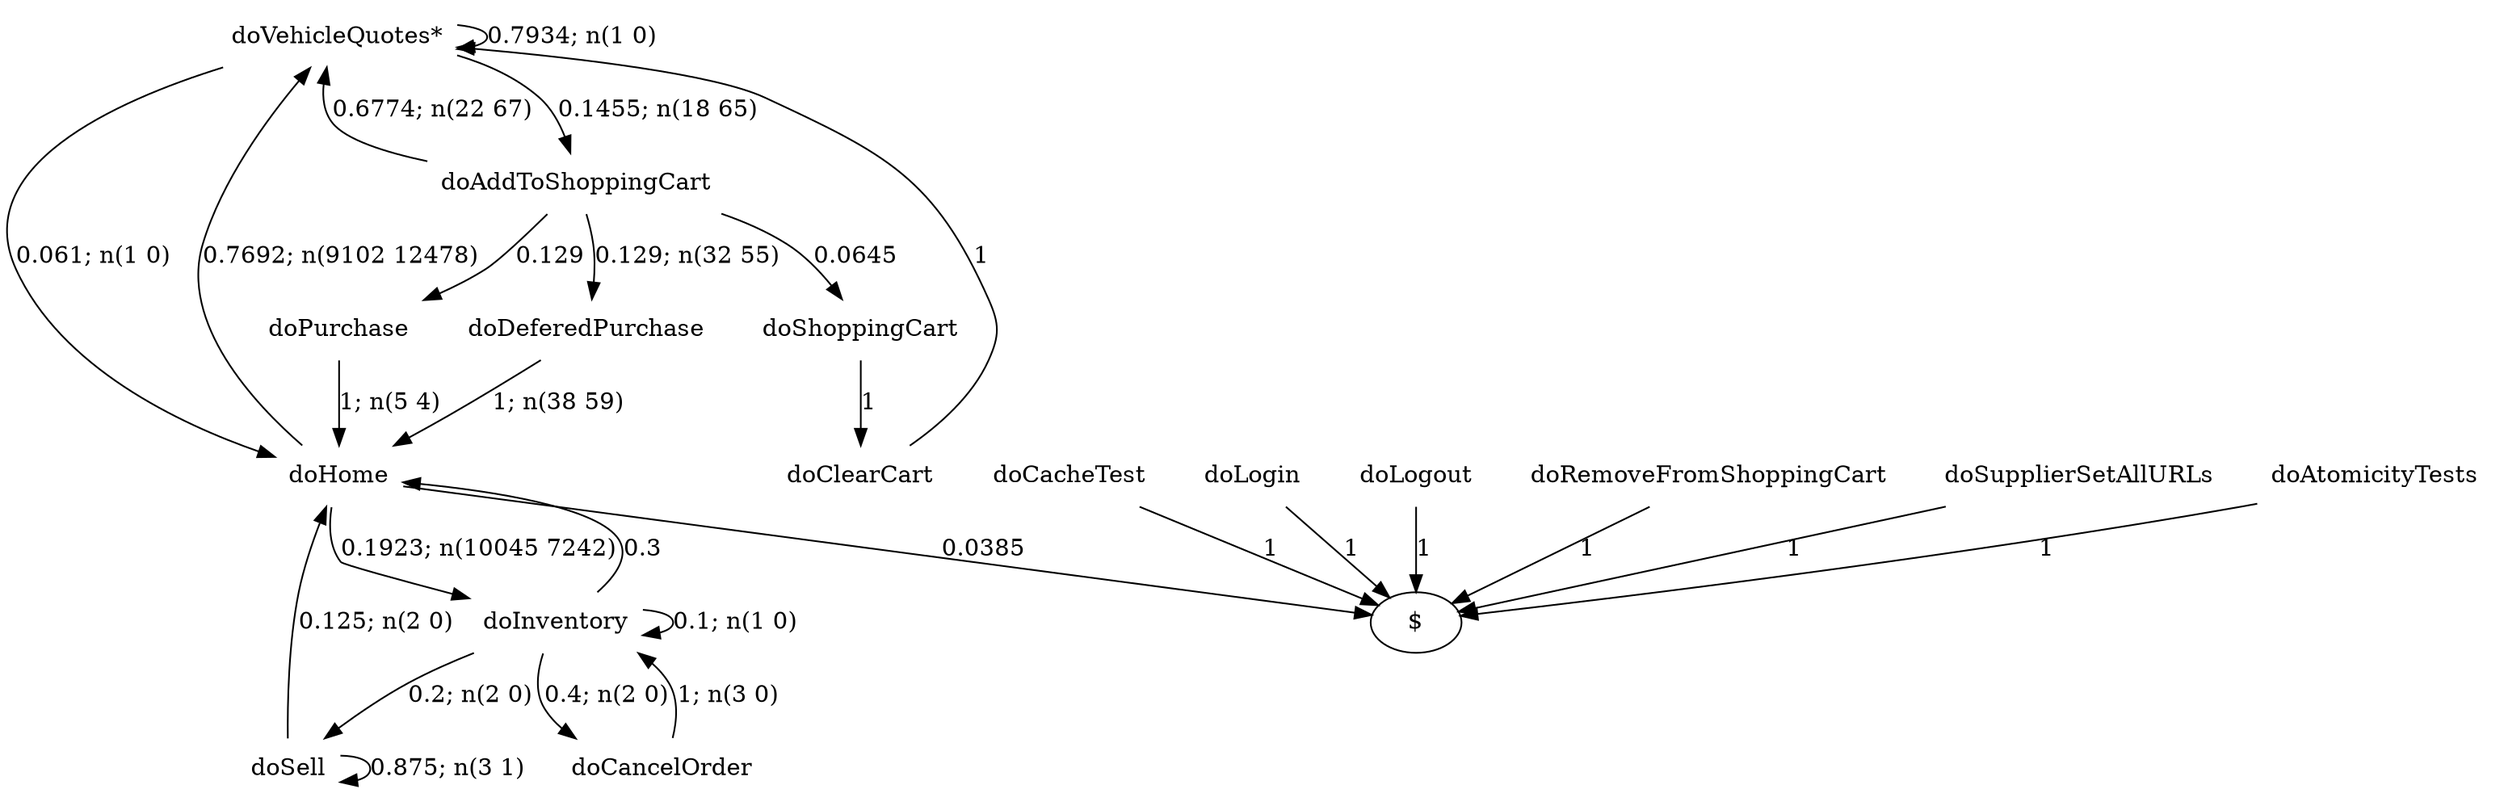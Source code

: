 digraph G {"doVehicleQuotes*" [label="doVehicleQuotes*",shape=none];"doSupplierSetAllURLs" [label="doSupplierSetAllURLs",shape=none];"doAtomicityTests" [label="doAtomicityTests",shape=none];"doCacheTest" [label="doCacheTest",shape=none];"doLogin" [label="doLogin",shape=none];"doAddToShoppingCart" [label="doAddToShoppingCart",shape=none];"doDeferedPurchase" [label="doDeferedPurchase",shape=none];"doHome" [label="doHome",shape=none];"doShoppingCart" [label="doShoppingCart",shape=none];"doClearCart" [label="doClearCart",shape=none];"doPurchase" [label="doPurchase",shape=none];"doInventory" [label="doInventory",shape=none];"doSell" [label="doSell",shape=none];"doLogout" [label="doLogout",shape=none];"doCancelOrder" [label="doCancelOrder",shape=none];"doRemoveFromShoppingCart" [label="doRemoveFromShoppingCart",shape=none];"doVehicleQuotes*"->"doVehicleQuotes*" [style=solid,label="0.7934; n(1 0)"];"doVehicleQuotes*"->"doAddToShoppingCart" [style=solid,label="0.1455; n(18 65)"];"doVehicleQuotes*"->"doHome" [style=solid,label="0.061; n(1 0)"];"doSupplierSetAllURLs"->"$" [style=solid,label="1"];"doAtomicityTests"->"$" [style=solid,label="1"];"doCacheTest"->"$" [style=solid,label="1"];"doLogin"->"$" [style=solid,label="1"];"doAddToShoppingCart"->"doVehicleQuotes*" [style=solid,label="0.6774; n(22 67)"];"doAddToShoppingCart"->"doDeferedPurchase" [style=solid,label="0.129; n(32 55)"];"doAddToShoppingCart"->"doShoppingCart" [style=solid,label="0.0645"];"doAddToShoppingCart"->"doPurchase" [style=solid,label="0.129"];"doDeferedPurchase"->"doHome" [style=solid,label="1; n(38 59)"];"doHome"->"doVehicleQuotes*" [style=solid,label="0.7692; n(9102 12478)"];"doHome"->"doInventory" [style=solid,label="0.1923; n(10045 7242)"];"doHome"->"$" [style=solid,label="0.0385"];"doShoppingCart"->"doClearCart" [style=solid,label="1"];"doClearCart"->"doVehicleQuotes*" [style=solid,label="1"];"doPurchase"->"doHome" [style=solid,label="1; n(5 4)"];"doInventory"->"doHome" [style=solid,label="0.3"];"doInventory"->"doInventory" [style=solid,label="0.1; n(1 0)"];"doInventory"->"doSell" [style=solid,label="0.2; n(2 0)"];"doInventory"->"doCancelOrder" [style=solid,label="0.4; n(2 0)"];"doSell"->"doHome" [style=solid,label="0.125; n(2 0)"];"doSell"->"doSell" [style=solid,label="0.875; n(3 1)"];"doLogout"->"$" [style=solid,label="1"];"doCancelOrder"->"doInventory" [style=solid,label="1; n(3 0)"];"doRemoveFromShoppingCart"->"$" [style=solid,label="1"];}